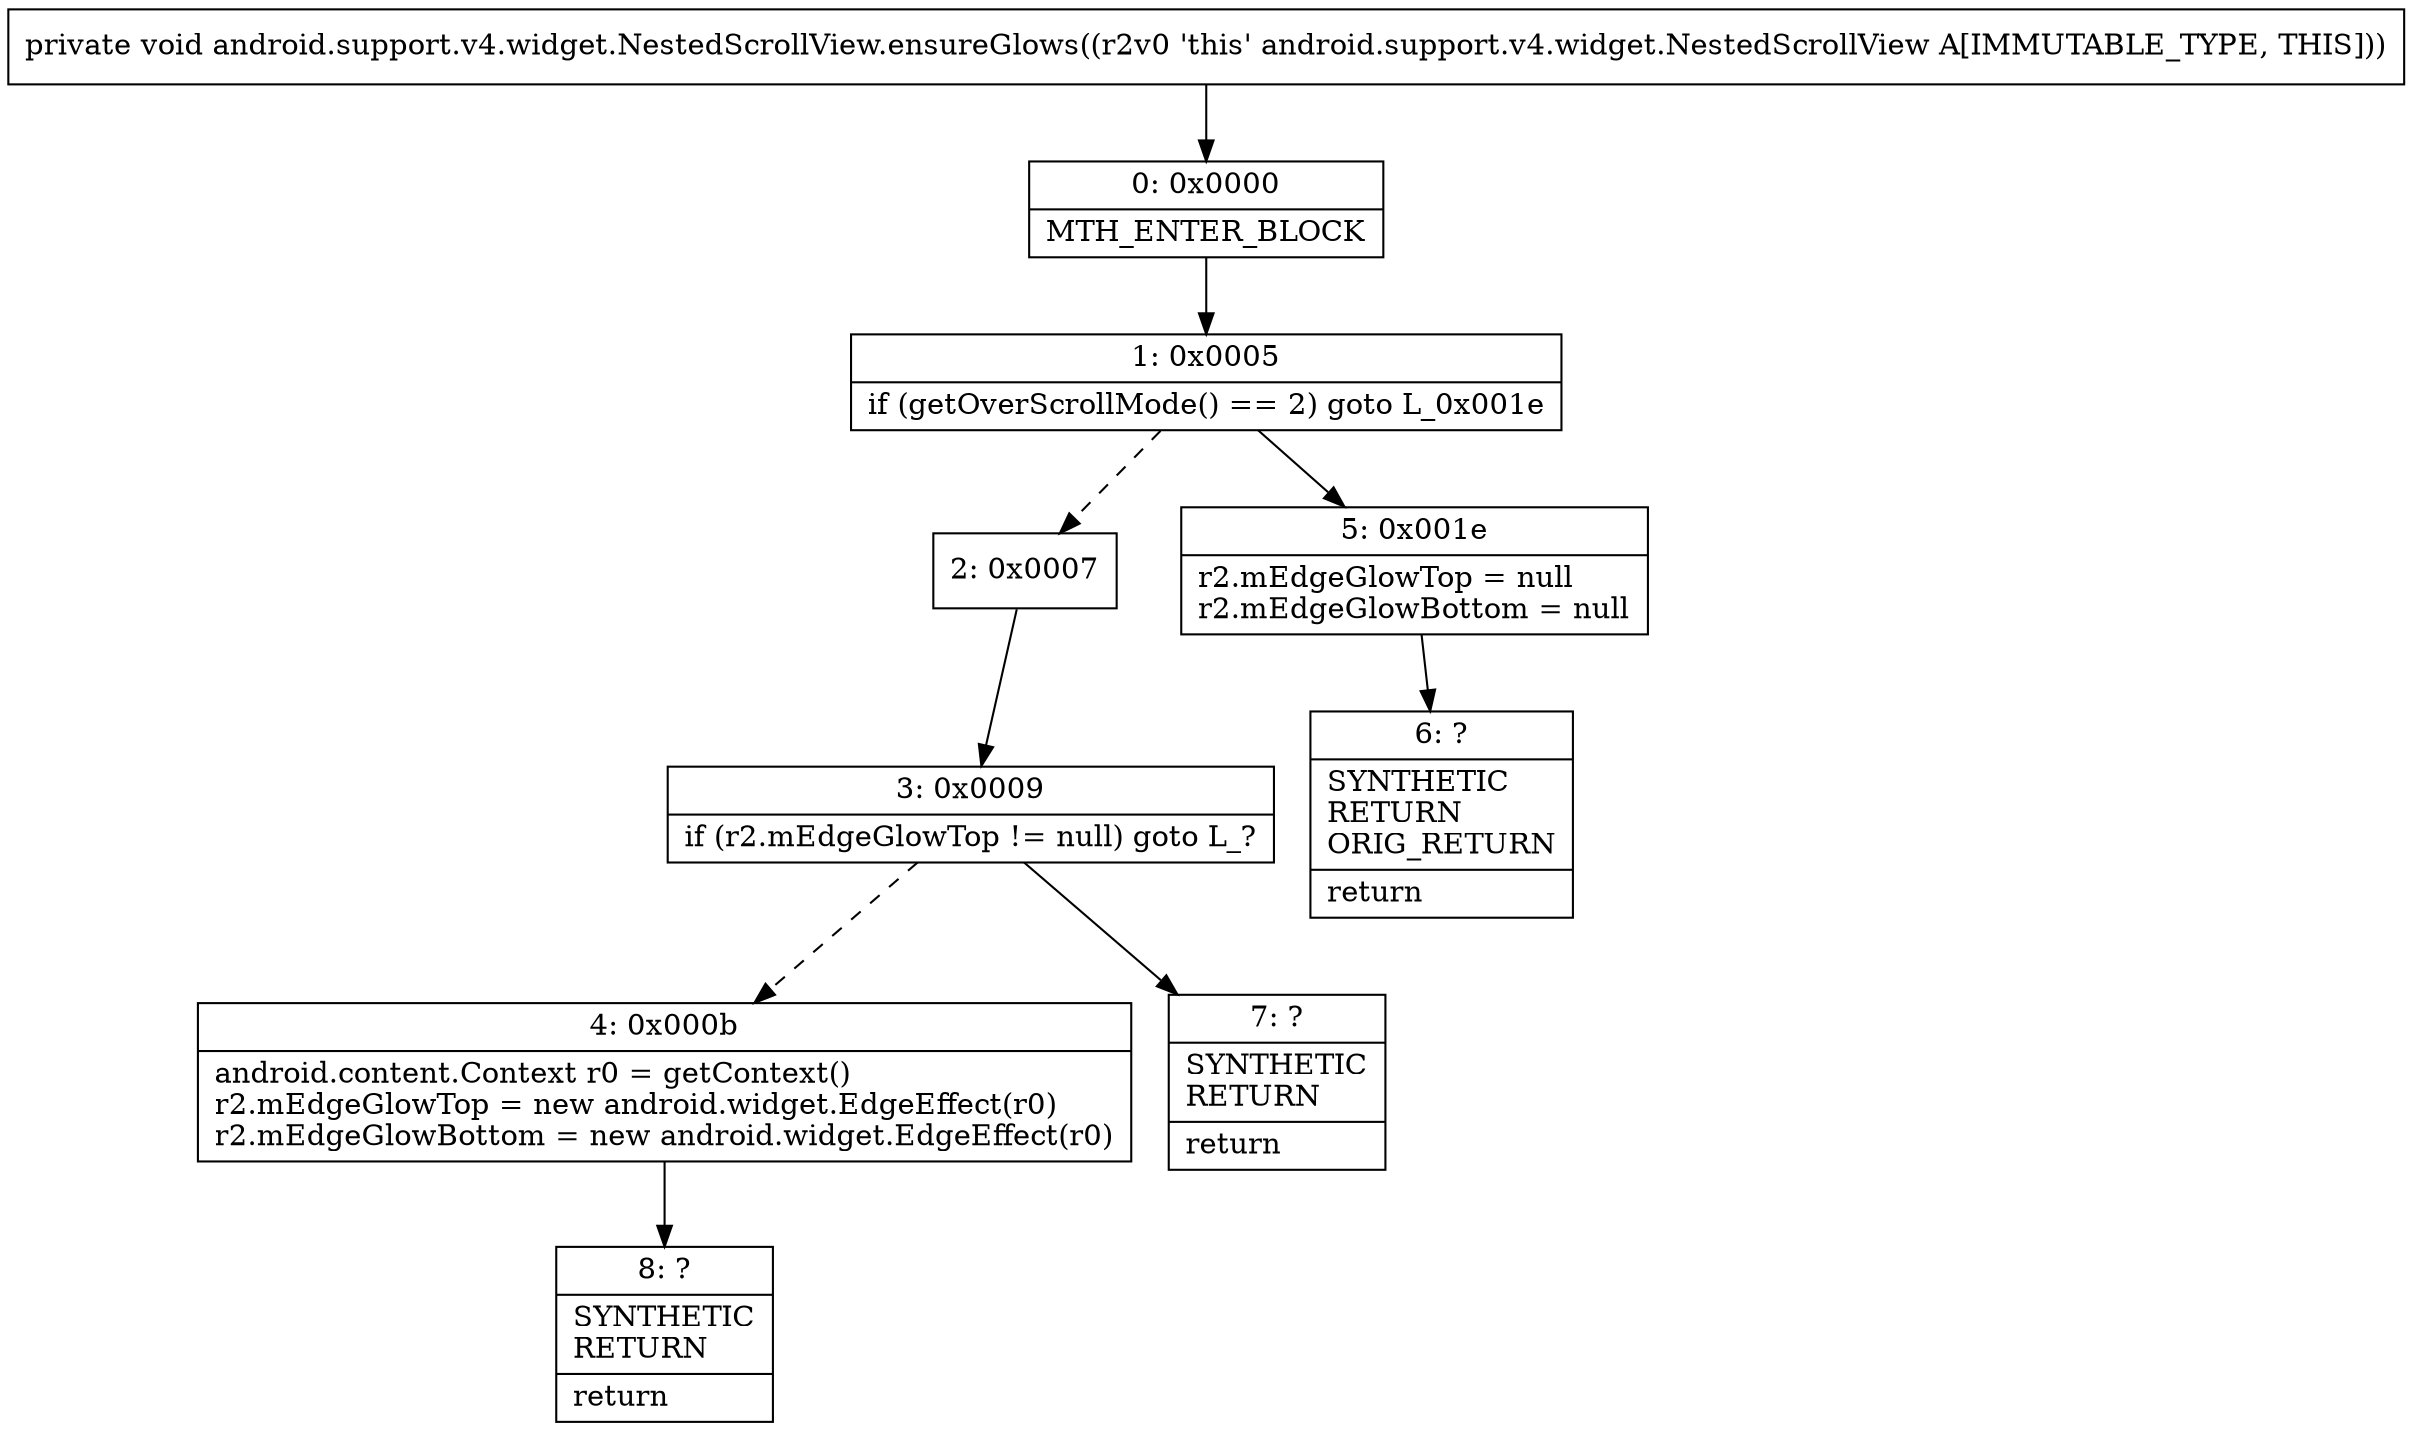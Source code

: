 digraph "CFG forandroid.support.v4.widget.NestedScrollView.ensureGlows()V" {
Node_0 [shape=record,label="{0\:\ 0x0000|MTH_ENTER_BLOCK\l}"];
Node_1 [shape=record,label="{1\:\ 0x0005|if (getOverScrollMode() == 2) goto L_0x001e\l}"];
Node_2 [shape=record,label="{2\:\ 0x0007}"];
Node_3 [shape=record,label="{3\:\ 0x0009|if (r2.mEdgeGlowTop != null) goto L_?\l}"];
Node_4 [shape=record,label="{4\:\ 0x000b|android.content.Context r0 = getContext()\lr2.mEdgeGlowTop = new android.widget.EdgeEffect(r0)\lr2.mEdgeGlowBottom = new android.widget.EdgeEffect(r0)\l}"];
Node_5 [shape=record,label="{5\:\ 0x001e|r2.mEdgeGlowTop = null\lr2.mEdgeGlowBottom = null\l}"];
Node_6 [shape=record,label="{6\:\ ?|SYNTHETIC\lRETURN\lORIG_RETURN\l|return\l}"];
Node_7 [shape=record,label="{7\:\ ?|SYNTHETIC\lRETURN\l|return\l}"];
Node_8 [shape=record,label="{8\:\ ?|SYNTHETIC\lRETURN\l|return\l}"];
MethodNode[shape=record,label="{private void android.support.v4.widget.NestedScrollView.ensureGlows((r2v0 'this' android.support.v4.widget.NestedScrollView A[IMMUTABLE_TYPE, THIS])) }"];
MethodNode -> Node_0;
Node_0 -> Node_1;
Node_1 -> Node_2[style=dashed];
Node_1 -> Node_5;
Node_2 -> Node_3;
Node_3 -> Node_4[style=dashed];
Node_3 -> Node_7;
Node_4 -> Node_8;
Node_5 -> Node_6;
}

